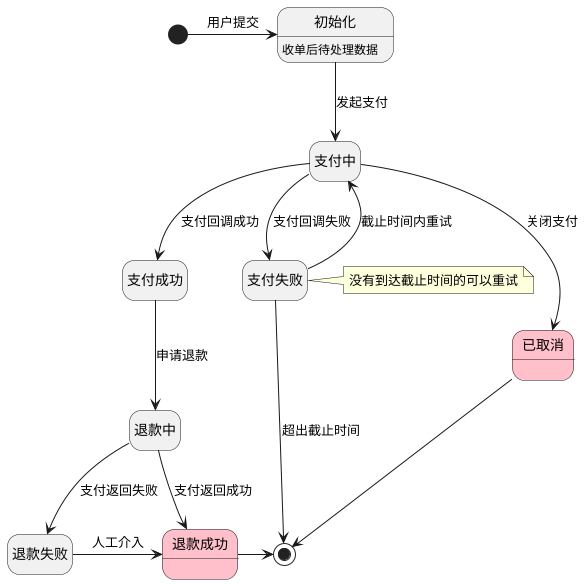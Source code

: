 @startuml

hide empty description

state 退款成功 #pink {
}

state 已取消 #pink {
}

[*] -right-> 初始化 : 用户提交
初始化 : 收单后待处理数据

初始化 -down-> 支付中 : 发起支付

支付中 -down-> 支付成功 : 支付回调成功

支付成功 -down-> 退款中 : 申请退款
退款中 -down-> 退款失败 : 支付返回失败
退款中 -down-> 退款成功 : 支付返回成功
退款失败 -right-> 退款成功 : 人工介入
退款成功 -right-> [*]

支付中 -down-> 支付失败 : 支付回调失败

支付失败 -up-> 支付中 : 截止时间内重试
支付失败 -down-> [*] : 超出截止时间

支付中 -down-> 已取消 : 关闭支付
已取消 -down-> [*]

note right of 支付失败 : 没有到达截止时间的可以重试

@enduml
